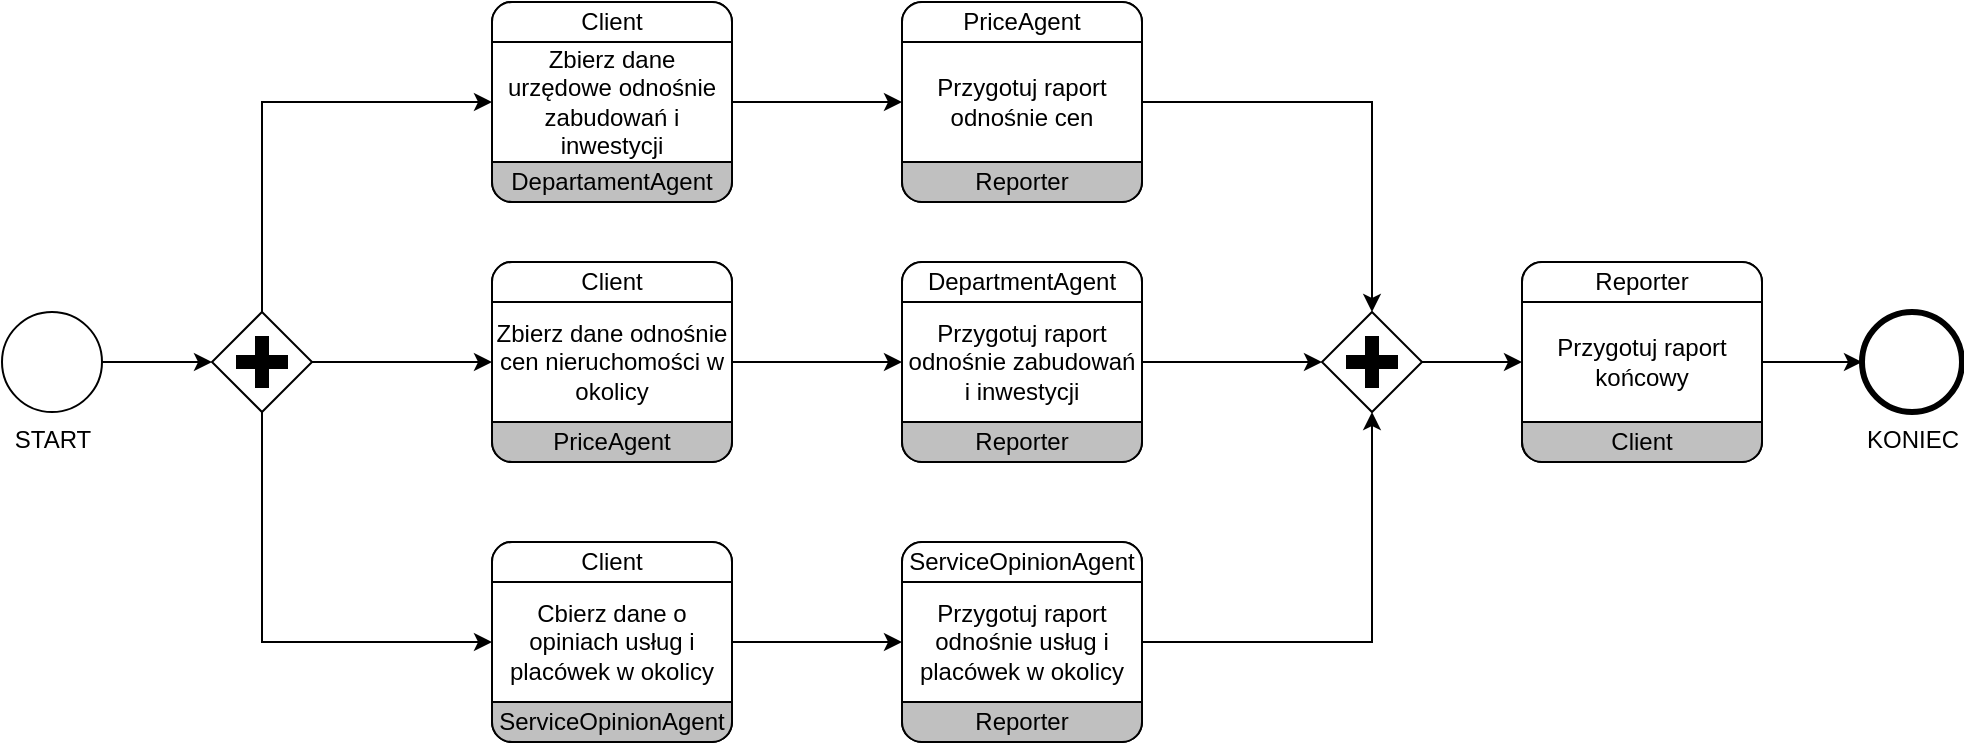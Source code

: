 <mxfile version="24.7.17">
  <diagram name="Strona-1" id="sUQAcpto6n32Xw1tbFmP">
    <mxGraphModel dx="1434" dy="836" grid="1" gridSize="10" guides="1" tooltips="1" connect="1" arrows="1" fold="1" page="1" pageScale="1" pageWidth="827" pageHeight="1169" math="0" shadow="0">
      <root>
        <mxCell id="0" />
        <mxCell id="1" parent="0" />
        <mxCell id="-8ydR7LuJqTs1enXFbCZ-57" style="edgeStyle=orthogonalEdgeStyle;rounded=0;orthogonalLoop=1;jettySize=auto;html=1;" parent="1" source="-8ydR7LuJqTs1enXFbCZ-36" target="-8ydR7LuJqTs1enXFbCZ-56" edge="1">
          <mxGeometry relative="1" as="geometry" />
        </mxCell>
        <mxCell id="-8ydR7LuJqTs1enXFbCZ-36" value="START" style="points=[[0.145,0.145,0],[0.5,0,0],[0.855,0.145,0],[1,0.5,0],[0.855,0.855,0],[0.5,1,0],[0.145,0.855,0],[0,0.5,0]];shape=mxgraph.bpmn.event;html=1;verticalLabelPosition=bottom;labelBackgroundColor=#ffffff;verticalAlign=top;align=center;perimeter=ellipsePerimeter;outlineConnect=0;aspect=fixed;outline=standard;symbol=general;" parent="1" vertex="1">
          <mxGeometry x="40" y="195" width="50" height="50" as="geometry" />
        </mxCell>
        <mxCell id="-8ydR7LuJqTs1enXFbCZ-37" value="KONIEC" style="points=[[0.145,0.145,0],[0.5,0,0],[0.855,0.145,0],[1,0.5,0],[0.855,0.855,0],[0.5,1,0],[0.145,0.855,0],[0,0.5,0]];shape=mxgraph.bpmn.event;html=1;verticalLabelPosition=bottom;labelBackgroundColor=#ffffff;verticalAlign=top;align=center;perimeter=ellipsePerimeter;outlineConnect=0;aspect=fixed;outline=end;symbol=terminate2;" parent="1" vertex="1">
          <mxGeometry x="970" y="195" width="50" height="50" as="geometry" />
        </mxCell>
        <mxCell id="GfInC54N08x23x5f3HDD-1" style="edgeStyle=orthogonalEdgeStyle;rounded=0;orthogonalLoop=1;jettySize=auto;html=1;entryX=0;entryY=0.5;entryDx=0;entryDy=0;" edge="1" parent="1" source="-8ydR7LuJqTs1enXFbCZ-44" target="-8ydR7LuJqTs1enXFbCZ-61">
          <mxGeometry relative="1" as="geometry" />
        </mxCell>
        <mxCell id="-8ydR7LuJqTs1enXFbCZ-44" value="" style="rounded=1;whiteSpace=wrap;html=1;container=1;collapsible=0;absoluteArcSize=1;arcSize=20;childLayout=stackLayout;horizontal=1;horizontalStack=0;resizeParent=1;resizeParentMax=0;resizeLast=0;" parent="1" vertex="1">
          <mxGeometry x="285" y="40" width="120" height="100" as="geometry" />
        </mxCell>
        <mxCell id="-8ydR7LuJqTs1enXFbCZ-45" value="&lt;div&gt;Client&lt;/div&gt;" style="whiteSpace=wrap;connectable=0;html=1;shape=mxgraph.basic.rect;size=10;rectStyle=rounded;bottomRightStyle=square;bottomLeftStyle=square;part=1;" parent="-8ydR7LuJqTs1enXFbCZ-44" vertex="1">
          <mxGeometry width="120" height="20" as="geometry" />
        </mxCell>
        <mxCell id="-8ydR7LuJqTs1enXFbCZ-46" value="Zbierz dane urzędowe odnośnie zabudowań i inwestycji" style="shape=mxgraph.bpmn.task;part=1;taskMarker=abstract;connectable=0;whiteSpace=wrap;html=1;" parent="-8ydR7LuJqTs1enXFbCZ-44" vertex="1">
          <mxGeometry y="20" width="120" height="60" as="geometry" />
        </mxCell>
        <mxCell id="-8ydR7LuJqTs1enXFbCZ-47" value="DepartamentAgent" style="whiteSpace=wrap;connectable=0;html=1;shape=mxgraph.basic.rect;size=10;rectStyle=rounded;topRightStyle=square;topLeftStyle=square;fillColor=#C0C0C0;part=1;" parent="-8ydR7LuJqTs1enXFbCZ-44" vertex="1">
          <mxGeometry y="80" width="120" height="20" as="geometry" />
        </mxCell>
        <mxCell id="-8ydR7LuJqTs1enXFbCZ-48" value="" style="rounded=1;whiteSpace=wrap;html=1;container=1;collapsible=0;absoluteArcSize=1;arcSize=20;childLayout=stackLayout;horizontal=1;horizontalStack=0;resizeParent=1;resizeParentMax=0;resizeLast=0;" parent="1" vertex="1">
          <mxGeometry x="285" y="170" width="120" height="100" as="geometry" />
        </mxCell>
        <mxCell id="-8ydR7LuJqTs1enXFbCZ-49" value="Client" style="whiteSpace=wrap;connectable=0;html=1;shape=mxgraph.basic.rect;size=10;rectStyle=rounded;bottomRightStyle=square;bottomLeftStyle=square;part=1;" parent="-8ydR7LuJqTs1enXFbCZ-48" vertex="1">
          <mxGeometry width="120" height="20" as="geometry" />
        </mxCell>
        <mxCell id="-8ydR7LuJqTs1enXFbCZ-50" value="Zbierz dane odnośnie cen nieruchomości w okolicy" style="shape=mxgraph.bpmn.task;part=1;taskMarker=abstract;connectable=0;whiteSpace=wrap;html=1;" parent="-8ydR7LuJqTs1enXFbCZ-48" vertex="1">
          <mxGeometry y="20" width="120" height="60" as="geometry" />
        </mxCell>
        <mxCell id="-8ydR7LuJqTs1enXFbCZ-51" value="PriceAgent" style="whiteSpace=wrap;connectable=0;html=1;shape=mxgraph.basic.rect;size=10;rectStyle=rounded;topRightStyle=square;topLeftStyle=square;fillColor=#C0C0C0;part=1;" parent="-8ydR7LuJqTs1enXFbCZ-48" vertex="1">
          <mxGeometry y="80" width="120" height="20" as="geometry" />
        </mxCell>
        <mxCell id="-8ydR7LuJqTs1enXFbCZ-52" value="" style="rounded=1;whiteSpace=wrap;html=1;container=1;collapsible=0;absoluteArcSize=1;arcSize=20;childLayout=stackLayout;horizontal=1;horizontalStack=0;resizeParent=1;resizeParentMax=0;resizeLast=0;" parent="1" vertex="1">
          <mxGeometry x="285" y="310" width="120" height="100" as="geometry" />
        </mxCell>
        <mxCell id="-8ydR7LuJqTs1enXFbCZ-53" value="Client" style="whiteSpace=wrap;connectable=0;html=1;shape=mxgraph.basic.rect;size=10;rectStyle=rounded;bottomRightStyle=square;bottomLeftStyle=square;part=1;" parent="-8ydR7LuJqTs1enXFbCZ-52" vertex="1">
          <mxGeometry width="120" height="20" as="geometry" />
        </mxCell>
        <mxCell id="-8ydR7LuJqTs1enXFbCZ-54" value="Cbierz dane o opiniach usług i placówek w okolicy" style="shape=mxgraph.bpmn.task;part=1;taskMarker=abstract;connectable=0;whiteSpace=wrap;html=1;" parent="-8ydR7LuJqTs1enXFbCZ-52" vertex="1">
          <mxGeometry y="20" width="120" height="60" as="geometry" />
        </mxCell>
        <mxCell id="-8ydR7LuJqTs1enXFbCZ-55" value="ServiceOpinionAgent" style="whiteSpace=wrap;connectable=0;html=1;shape=mxgraph.basic.rect;size=10;rectStyle=rounded;topRightStyle=square;topLeftStyle=square;fillColor=#C0C0C0;part=1;" parent="-8ydR7LuJqTs1enXFbCZ-52" vertex="1">
          <mxGeometry y="80" width="120" height="20" as="geometry" />
        </mxCell>
        <mxCell id="-8ydR7LuJqTs1enXFbCZ-58" style="edgeStyle=orthogonalEdgeStyle;rounded=0;orthogonalLoop=1;jettySize=auto;html=1;entryX=0;entryY=0.5;entryDx=0;entryDy=0;exitX=0.5;exitY=0;exitDx=0;exitDy=0;exitPerimeter=0;" parent="1" source="-8ydR7LuJqTs1enXFbCZ-56" target="-8ydR7LuJqTs1enXFbCZ-44" edge="1">
          <mxGeometry relative="1" as="geometry" />
        </mxCell>
        <mxCell id="-8ydR7LuJqTs1enXFbCZ-59" style="edgeStyle=orthogonalEdgeStyle;rounded=0;orthogonalLoop=1;jettySize=auto;html=1;entryX=0;entryY=0.5;entryDx=0;entryDy=0;" parent="1" source="-8ydR7LuJqTs1enXFbCZ-56" target="-8ydR7LuJqTs1enXFbCZ-48" edge="1">
          <mxGeometry relative="1" as="geometry" />
        </mxCell>
        <mxCell id="-8ydR7LuJqTs1enXFbCZ-60" style="edgeStyle=orthogonalEdgeStyle;rounded=0;orthogonalLoop=1;jettySize=auto;html=1;entryX=0;entryY=0.5;entryDx=0;entryDy=0;exitX=0.5;exitY=1;exitDx=0;exitDy=0;exitPerimeter=0;" parent="1" source="-8ydR7LuJqTs1enXFbCZ-56" target="-8ydR7LuJqTs1enXFbCZ-52" edge="1">
          <mxGeometry relative="1" as="geometry" />
        </mxCell>
        <mxCell id="-8ydR7LuJqTs1enXFbCZ-56" value="" style="points=[[0.25,0.25,0],[0.5,0,0],[0.75,0.25,0],[1,0.5,0],[0.75,0.75,0],[0.5,1,0],[0.25,0.75,0],[0,0.5,0]];shape=mxgraph.bpmn.gateway2;html=1;verticalLabelPosition=bottom;labelBackgroundColor=#ffffff;verticalAlign=top;align=center;perimeter=rhombusPerimeter;outlineConnect=0;outline=none;symbol=none;gwType=parallel;" parent="1" vertex="1">
          <mxGeometry x="145" y="195" width="50" height="50" as="geometry" />
        </mxCell>
        <mxCell id="-8ydR7LuJqTs1enXFbCZ-85" style="edgeStyle=orthogonalEdgeStyle;rounded=0;orthogonalLoop=1;jettySize=auto;html=1;" parent="1" source="-8ydR7LuJqTs1enXFbCZ-61" target="-8ydR7LuJqTs1enXFbCZ-84" edge="1">
          <mxGeometry relative="1" as="geometry" />
        </mxCell>
        <mxCell id="-8ydR7LuJqTs1enXFbCZ-61" value="" style="rounded=1;whiteSpace=wrap;html=1;container=1;collapsible=0;absoluteArcSize=1;arcSize=20;childLayout=stackLayout;horizontal=1;horizontalStack=0;resizeParent=1;resizeParentMax=0;resizeLast=0;" parent="1" vertex="1">
          <mxGeometry x="490" y="40" width="120" height="100" as="geometry" />
        </mxCell>
        <mxCell id="-8ydR7LuJqTs1enXFbCZ-62" value="PriceAgent" style="whiteSpace=wrap;connectable=0;html=1;shape=mxgraph.basic.rect;size=10;rectStyle=rounded;bottomRightStyle=square;bottomLeftStyle=square;part=1;" parent="-8ydR7LuJqTs1enXFbCZ-61" vertex="1">
          <mxGeometry width="120" height="20" as="geometry" />
        </mxCell>
        <mxCell id="-8ydR7LuJqTs1enXFbCZ-63" value="Przygotuj raport odnośnie cen" style="shape=mxgraph.bpmn.task;part=1;taskMarker=abstract;connectable=0;whiteSpace=wrap;html=1;" parent="-8ydR7LuJqTs1enXFbCZ-61" vertex="1">
          <mxGeometry y="20" width="120" height="60" as="geometry" />
        </mxCell>
        <mxCell id="-8ydR7LuJqTs1enXFbCZ-64" value="Reporter" style="whiteSpace=wrap;connectable=0;html=1;shape=mxgraph.basic.rect;size=10;rectStyle=rounded;topRightStyle=square;topLeftStyle=square;fillColor=#C0C0C0;part=1;" parent="-8ydR7LuJqTs1enXFbCZ-61" vertex="1">
          <mxGeometry y="80" width="120" height="20" as="geometry" />
        </mxCell>
        <mxCell id="-8ydR7LuJqTs1enXFbCZ-67" style="edgeStyle=orthogonalEdgeStyle;rounded=0;orthogonalLoop=1;jettySize=auto;html=1;entryX=0;entryY=0.5;entryDx=0;entryDy=0;" parent="1" source="-8ydR7LuJqTs1enXFbCZ-48" target="-8ydR7LuJqTs1enXFbCZ-69" edge="1">
          <mxGeometry relative="1" as="geometry">
            <mxPoint x="485" y="220" as="targetPoint" />
          </mxGeometry>
        </mxCell>
        <mxCell id="-8ydR7LuJqTs1enXFbCZ-68" style="edgeStyle=orthogonalEdgeStyle;rounded=0;orthogonalLoop=1;jettySize=auto;html=1;entryX=0;entryY=0.5;entryDx=0;entryDy=0;" parent="1" source="-8ydR7LuJqTs1enXFbCZ-52" target="-8ydR7LuJqTs1enXFbCZ-73" edge="1">
          <mxGeometry relative="1" as="geometry">
            <mxPoint x="510" y="245" as="targetPoint" />
          </mxGeometry>
        </mxCell>
        <mxCell id="-8ydR7LuJqTs1enXFbCZ-69" value="" style="rounded=1;whiteSpace=wrap;html=1;container=1;collapsible=0;absoluteArcSize=1;arcSize=20;childLayout=stackLayout;horizontal=1;horizontalStack=0;resizeParent=1;resizeParentMax=0;resizeLast=0;" parent="1" vertex="1">
          <mxGeometry x="490" y="170" width="120" height="100" as="geometry" />
        </mxCell>
        <mxCell id="-8ydR7LuJqTs1enXFbCZ-70" value="DepartmentAgent" style="whiteSpace=wrap;connectable=0;html=1;shape=mxgraph.basic.rect;size=10;rectStyle=rounded;bottomRightStyle=square;bottomLeftStyle=square;part=1;" parent="-8ydR7LuJqTs1enXFbCZ-69" vertex="1">
          <mxGeometry width="120" height="20" as="geometry" />
        </mxCell>
        <mxCell id="-8ydR7LuJqTs1enXFbCZ-71" value="Przygotuj raport odnośnie zabudowań i inwestycji" style="shape=mxgraph.bpmn.task;part=1;taskMarker=abstract;connectable=0;whiteSpace=wrap;html=1;" parent="-8ydR7LuJqTs1enXFbCZ-69" vertex="1">
          <mxGeometry y="20" width="120" height="60" as="geometry" />
        </mxCell>
        <mxCell id="-8ydR7LuJqTs1enXFbCZ-72" value="Reporter" style="whiteSpace=wrap;connectable=0;html=1;shape=mxgraph.basic.rect;size=10;rectStyle=rounded;topRightStyle=square;topLeftStyle=square;fillColor=#C0C0C0;part=1;" parent="-8ydR7LuJqTs1enXFbCZ-69" vertex="1">
          <mxGeometry y="80" width="120" height="20" as="geometry" />
        </mxCell>
        <mxCell id="-8ydR7LuJqTs1enXFbCZ-73" value="" style="rounded=1;whiteSpace=wrap;html=1;container=1;collapsible=0;absoluteArcSize=1;arcSize=20;childLayout=stackLayout;horizontal=1;horizontalStack=0;resizeParent=1;resizeParentMax=0;resizeLast=0;" parent="1" vertex="1">
          <mxGeometry x="490" y="310" width="120" height="100" as="geometry" />
        </mxCell>
        <mxCell id="-8ydR7LuJqTs1enXFbCZ-74" value="ServiceOpinionAgent" style="whiteSpace=wrap;connectable=0;html=1;shape=mxgraph.basic.rect;size=10;rectStyle=rounded;bottomRightStyle=square;bottomLeftStyle=square;part=1;" parent="-8ydR7LuJqTs1enXFbCZ-73" vertex="1">
          <mxGeometry width="120" height="20" as="geometry" />
        </mxCell>
        <mxCell id="-8ydR7LuJqTs1enXFbCZ-75" value="Przygotuj raport odnośnie usług i placówek w okolicy" style="shape=mxgraph.bpmn.task;part=1;taskMarker=abstract;connectable=0;whiteSpace=wrap;html=1;" parent="-8ydR7LuJqTs1enXFbCZ-73" vertex="1">
          <mxGeometry y="20" width="120" height="60" as="geometry" />
        </mxCell>
        <mxCell id="-8ydR7LuJqTs1enXFbCZ-76" value="Reporter" style="whiteSpace=wrap;connectable=0;html=1;shape=mxgraph.basic.rect;size=10;rectStyle=rounded;topRightStyle=square;topLeftStyle=square;fillColor=#C0C0C0;part=1;" parent="-8ydR7LuJqTs1enXFbCZ-73" vertex="1">
          <mxGeometry y="80" width="120" height="20" as="geometry" />
        </mxCell>
        <mxCell id="-8ydR7LuJqTs1enXFbCZ-92" style="edgeStyle=orthogonalEdgeStyle;rounded=0;orthogonalLoop=1;jettySize=auto;html=1;entryX=0;entryY=0.5;entryDx=0;entryDy=0;" parent="1" source="-8ydR7LuJqTs1enXFbCZ-84" target="-8ydR7LuJqTs1enXFbCZ-88" edge="1">
          <mxGeometry relative="1" as="geometry">
            <mxPoint x="790" y="220" as="targetPoint" />
          </mxGeometry>
        </mxCell>
        <mxCell id="-8ydR7LuJqTs1enXFbCZ-84" value="" style="points=[[0.25,0.25,0],[0.5,0,0],[0.75,0.25,0],[1,0.5,0],[0.75,0.75,0],[0.5,1,0],[0.25,0.75,0],[0,0.5,0]];shape=mxgraph.bpmn.gateway2;html=1;verticalLabelPosition=bottom;labelBackgroundColor=#ffffff;verticalAlign=top;align=center;perimeter=rhombusPerimeter;outlineConnect=0;outline=none;symbol=none;gwType=parallel;" parent="1" vertex="1">
          <mxGeometry x="700" y="195" width="50" height="50" as="geometry" />
        </mxCell>
        <mxCell id="-8ydR7LuJqTs1enXFbCZ-86" style="edgeStyle=orthogonalEdgeStyle;rounded=0;orthogonalLoop=1;jettySize=auto;html=1;entryX=0;entryY=0.5;entryDx=0;entryDy=0;entryPerimeter=0;" parent="1" source="-8ydR7LuJqTs1enXFbCZ-69" target="-8ydR7LuJqTs1enXFbCZ-84" edge="1">
          <mxGeometry relative="1" as="geometry" />
        </mxCell>
        <mxCell id="-8ydR7LuJqTs1enXFbCZ-87" style="edgeStyle=orthogonalEdgeStyle;rounded=0;orthogonalLoop=1;jettySize=auto;html=1;entryX=0.5;entryY=1;entryDx=0;entryDy=0;entryPerimeter=0;" parent="1" source="-8ydR7LuJqTs1enXFbCZ-73" target="-8ydR7LuJqTs1enXFbCZ-84" edge="1">
          <mxGeometry relative="1" as="geometry" />
        </mxCell>
        <mxCell id="-8ydR7LuJqTs1enXFbCZ-88" value="" style="rounded=1;whiteSpace=wrap;html=1;container=1;collapsible=0;absoluteArcSize=1;arcSize=20;childLayout=stackLayout;horizontal=1;horizontalStack=0;resizeParent=1;resizeParentMax=0;resizeLast=0;" parent="1" vertex="1">
          <mxGeometry x="800" y="170" width="120" height="100" as="geometry" />
        </mxCell>
        <mxCell id="-8ydR7LuJqTs1enXFbCZ-89" value="Reporter" style="whiteSpace=wrap;connectable=0;html=1;shape=mxgraph.basic.rect;size=10;rectStyle=rounded;bottomRightStyle=square;bottomLeftStyle=square;part=1;" parent="-8ydR7LuJqTs1enXFbCZ-88" vertex="1">
          <mxGeometry width="120" height="20" as="geometry" />
        </mxCell>
        <mxCell id="-8ydR7LuJqTs1enXFbCZ-90" value="Przygotuj raport końcowy" style="shape=mxgraph.bpmn.task;part=1;taskMarker=abstract;connectable=0;whiteSpace=wrap;html=1;" parent="-8ydR7LuJqTs1enXFbCZ-88" vertex="1">
          <mxGeometry y="20" width="120" height="60" as="geometry" />
        </mxCell>
        <mxCell id="-8ydR7LuJqTs1enXFbCZ-91" value="Client" style="whiteSpace=wrap;connectable=0;html=1;shape=mxgraph.basic.rect;size=10;rectStyle=rounded;topRightStyle=square;topLeftStyle=square;fillColor=#C0C0C0;part=1;" parent="-8ydR7LuJqTs1enXFbCZ-88" vertex="1">
          <mxGeometry y="80" width="120" height="20" as="geometry" />
        </mxCell>
        <mxCell id="-8ydR7LuJqTs1enXFbCZ-93" style="edgeStyle=orthogonalEdgeStyle;rounded=0;orthogonalLoop=1;jettySize=auto;html=1;entryX=0;entryY=0.5;entryDx=0;entryDy=0;entryPerimeter=0;" parent="1" source="-8ydR7LuJqTs1enXFbCZ-88" target="-8ydR7LuJqTs1enXFbCZ-37" edge="1">
          <mxGeometry relative="1" as="geometry" />
        </mxCell>
      </root>
    </mxGraphModel>
  </diagram>
</mxfile>
